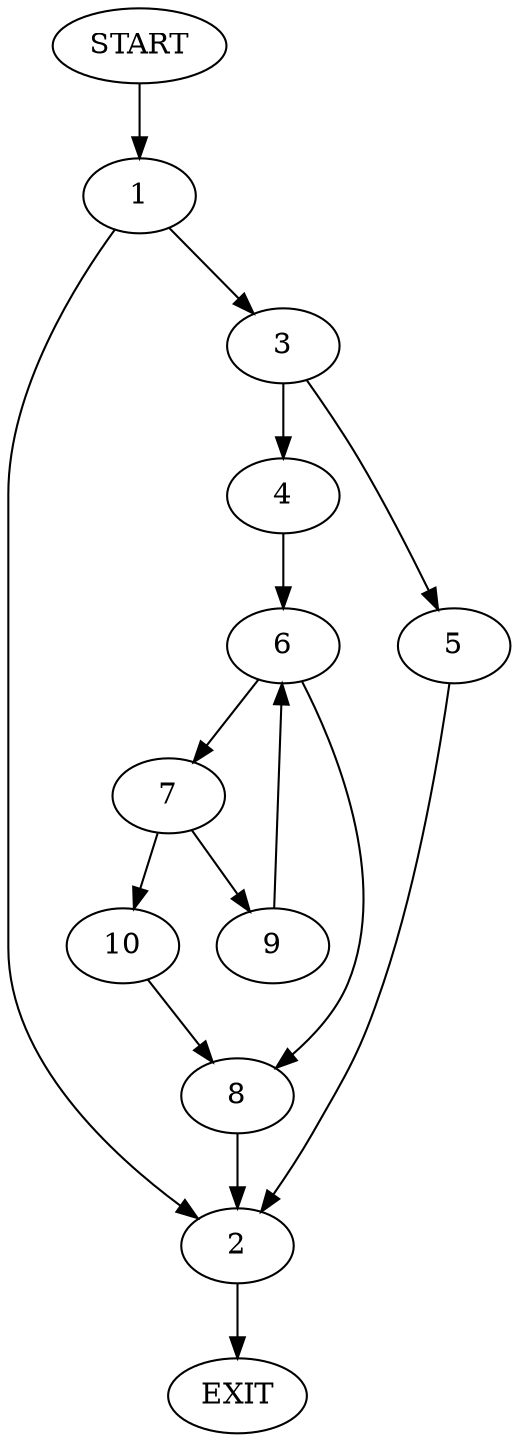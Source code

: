 digraph {
0 [label="START"]
11 [label="EXIT"]
0 -> 1
1 -> 2
1 -> 3
3 -> 4
3 -> 5
2 -> 11
4 -> 6
5 -> 2
6 -> 7
6 -> 8
8 -> 2
7 -> 9
7 -> 10
10 -> 8
9 -> 6
}
